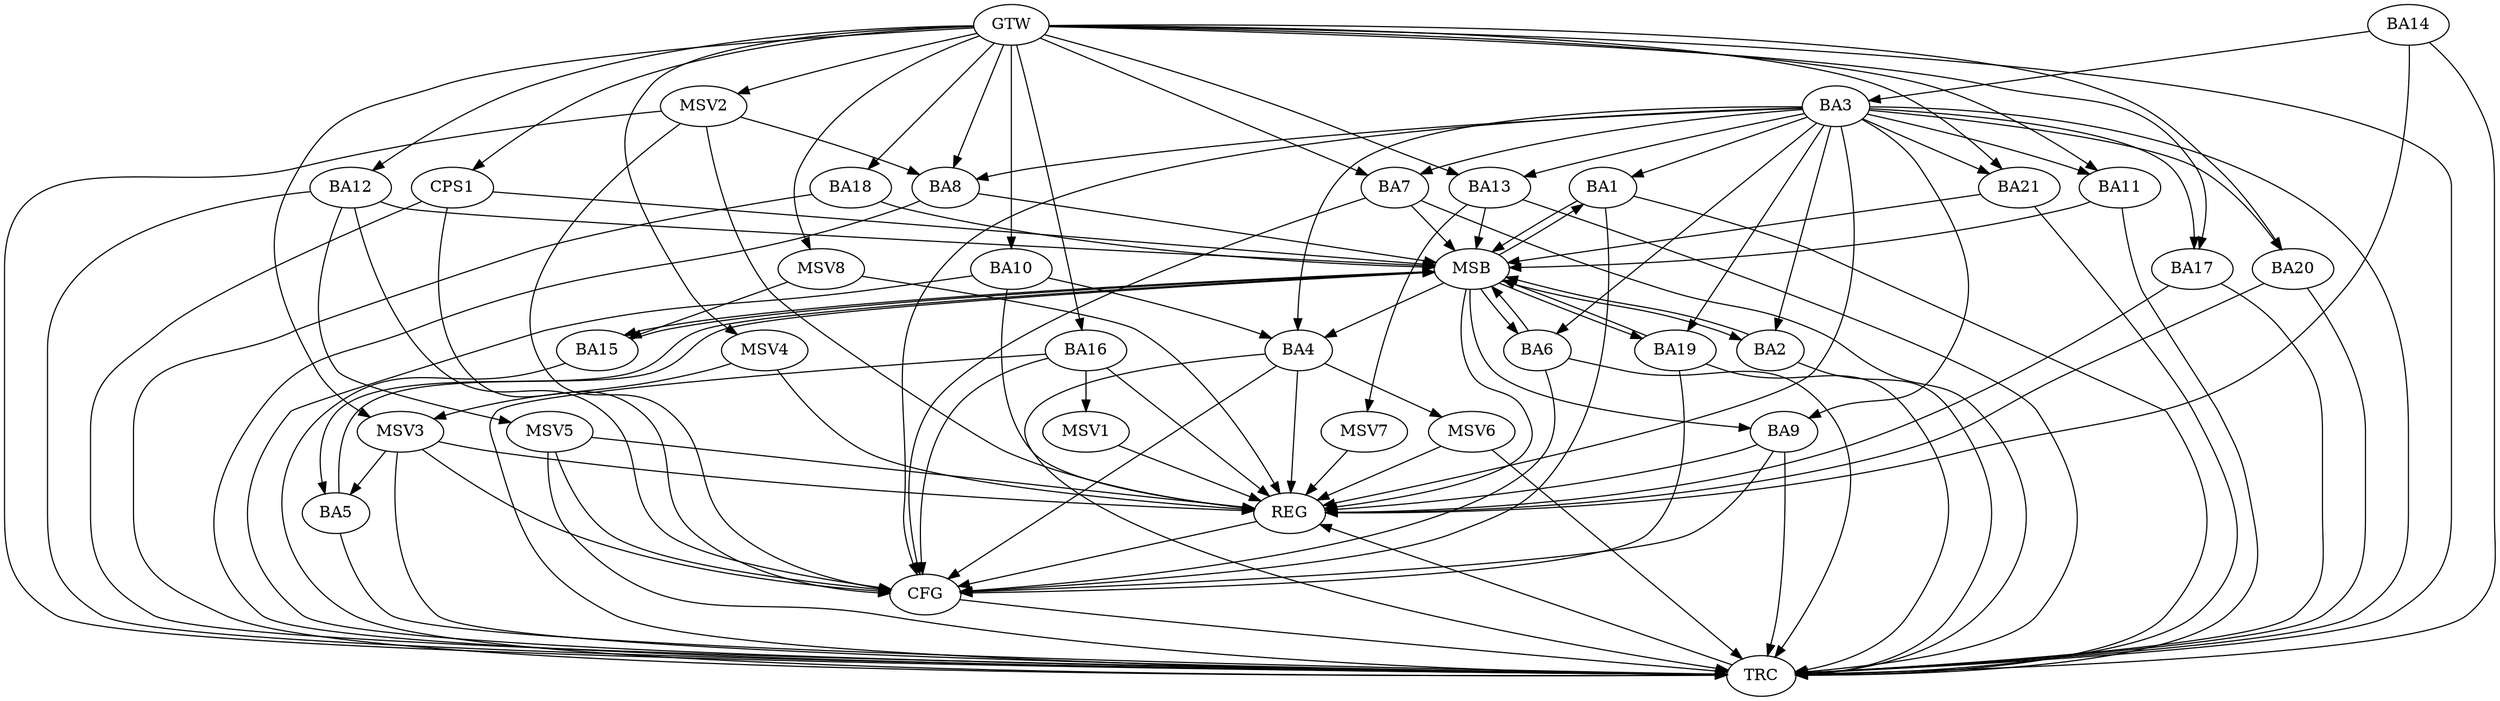 strict digraph G {
  BA1 [ label="BA1" ];
  BA2 [ label="BA2" ];
  BA3 [ label="BA3" ];
  BA4 [ label="BA4" ];
  BA5 [ label="BA5" ];
  BA6 [ label="BA6" ];
  BA7 [ label="BA7" ];
  BA8 [ label="BA8" ];
  BA9 [ label="BA9" ];
  BA10 [ label="BA10" ];
  BA11 [ label="BA11" ];
  BA12 [ label="BA12" ];
  BA13 [ label="BA13" ];
  BA14 [ label="BA14" ];
  BA15 [ label="BA15" ];
  BA16 [ label="BA16" ];
  BA17 [ label="BA17" ];
  BA18 [ label="BA18" ];
  BA19 [ label="BA19" ];
  BA20 [ label="BA20" ];
  BA21 [ label="BA21" ];
  CPS1 [ label="CPS1" ];
  GTW [ label="GTW" ];
  REG [ label="REG" ];
  MSB [ label="MSB" ];
  CFG [ label="CFG" ];
  TRC [ label="TRC" ];
  MSV1 [ label="MSV1" ];
  MSV2 [ label="MSV2" ];
  MSV3 [ label="MSV3" ];
  MSV4 [ label="MSV4" ];
  MSV5 [ label="MSV5" ];
  MSV6 [ label="MSV6" ];
  MSV7 [ label="MSV7" ];
  MSV8 [ label="MSV8" ];
  BA3 -> BA2;
  BA10 -> BA4;
  BA14 -> BA3;
  GTW -> BA7;
  GTW -> BA8;
  GTW -> BA10;
  GTW -> BA11;
  GTW -> BA12;
  GTW -> BA13;
  GTW -> BA16;
  GTW -> BA17;
  GTW -> BA18;
  GTW -> BA20;
  GTW -> BA21;
  GTW -> CPS1;
  BA3 -> REG;
  BA4 -> REG;
  BA9 -> REG;
  BA10 -> REG;
  BA14 -> REG;
  BA16 -> REG;
  BA17 -> REG;
  BA20 -> REG;
  BA1 -> MSB;
  MSB -> BA2;
  MSB -> REG;
  BA2 -> MSB;
  MSB -> BA1;
  BA5 -> MSB;
  MSB -> BA4;
  BA6 -> MSB;
  BA7 -> MSB;
  BA8 -> MSB;
  BA11 -> MSB;
  BA12 -> MSB;
  BA13 -> MSB;
  BA15 -> MSB;
  BA18 -> MSB;
  MSB -> BA6;
  BA19 -> MSB;
  BA21 -> MSB;
  MSB -> BA19;
  CPS1 -> MSB;
  MSB -> BA9;
  MSB -> BA5;
  MSB -> BA15;
  CPS1 -> CFG;
  BA1 -> CFG;
  BA9 -> CFG;
  BA6 -> CFG;
  BA16 -> CFG;
  BA3 -> CFG;
  BA19 -> CFG;
  BA7 -> CFG;
  BA12 -> CFG;
  BA4 -> CFG;
  REG -> CFG;
  BA1 -> TRC;
  BA2 -> TRC;
  BA3 -> TRC;
  BA4 -> TRC;
  BA5 -> TRC;
  BA6 -> TRC;
  BA7 -> TRC;
  BA8 -> TRC;
  BA9 -> TRC;
  BA10 -> TRC;
  BA11 -> TRC;
  BA12 -> TRC;
  BA13 -> TRC;
  BA14 -> TRC;
  BA15 -> TRC;
  BA16 -> TRC;
  BA17 -> TRC;
  BA18 -> TRC;
  BA19 -> TRC;
  BA20 -> TRC;
  BA21 -> TRC;
  CPS1 -> TRC;
  GTW -> TRC;
  CFG -> TRC;
  TRC -> REG;
  BA3 -> BA17;
  BA3 -> BA11;
  BA3 -> BA4;
  BA3 -> BA9;
  BA3 -> BA8;
  BA3 -> BA6;
  BA3 -> BA13;
  BA3 -> BA20;
  BA3 -> BA1;
  BA3 -> BA21;
  BA3 -> BA19;
  BA3 -> BA7;
  BA16 -> MSV1;
  MSV1 -> REG;
  MSV2 -> BA8;
  GTW -> MSV2;
  MSV2 -> REG;
  MSV2 -> TRC;
  MSV2 -> CFG;
  MSV3 -> BA5;
  GTW -> MSV3;
  MSV3 -> REG;
  MSV3 -> TRC;
  MSV3 -> CFG;
  MSV4 -> MSV3;
  GTW -> MSV4;
  MSV4 -> REG;
  BA12 -> MSV5;
  MSV5 -> REG;
  MSV5 -> TRC;
  MSV5 -> CFG;
  BA4 -> MSV6;
  MSV6 -> REG;
  MSV6 -> TRC;
  BA13 -> MSV7;
  MSV7 -> REG;
  MSV8 -> BA15;
  GTW -> MSV8;
  MSV8 -> REG;
}
